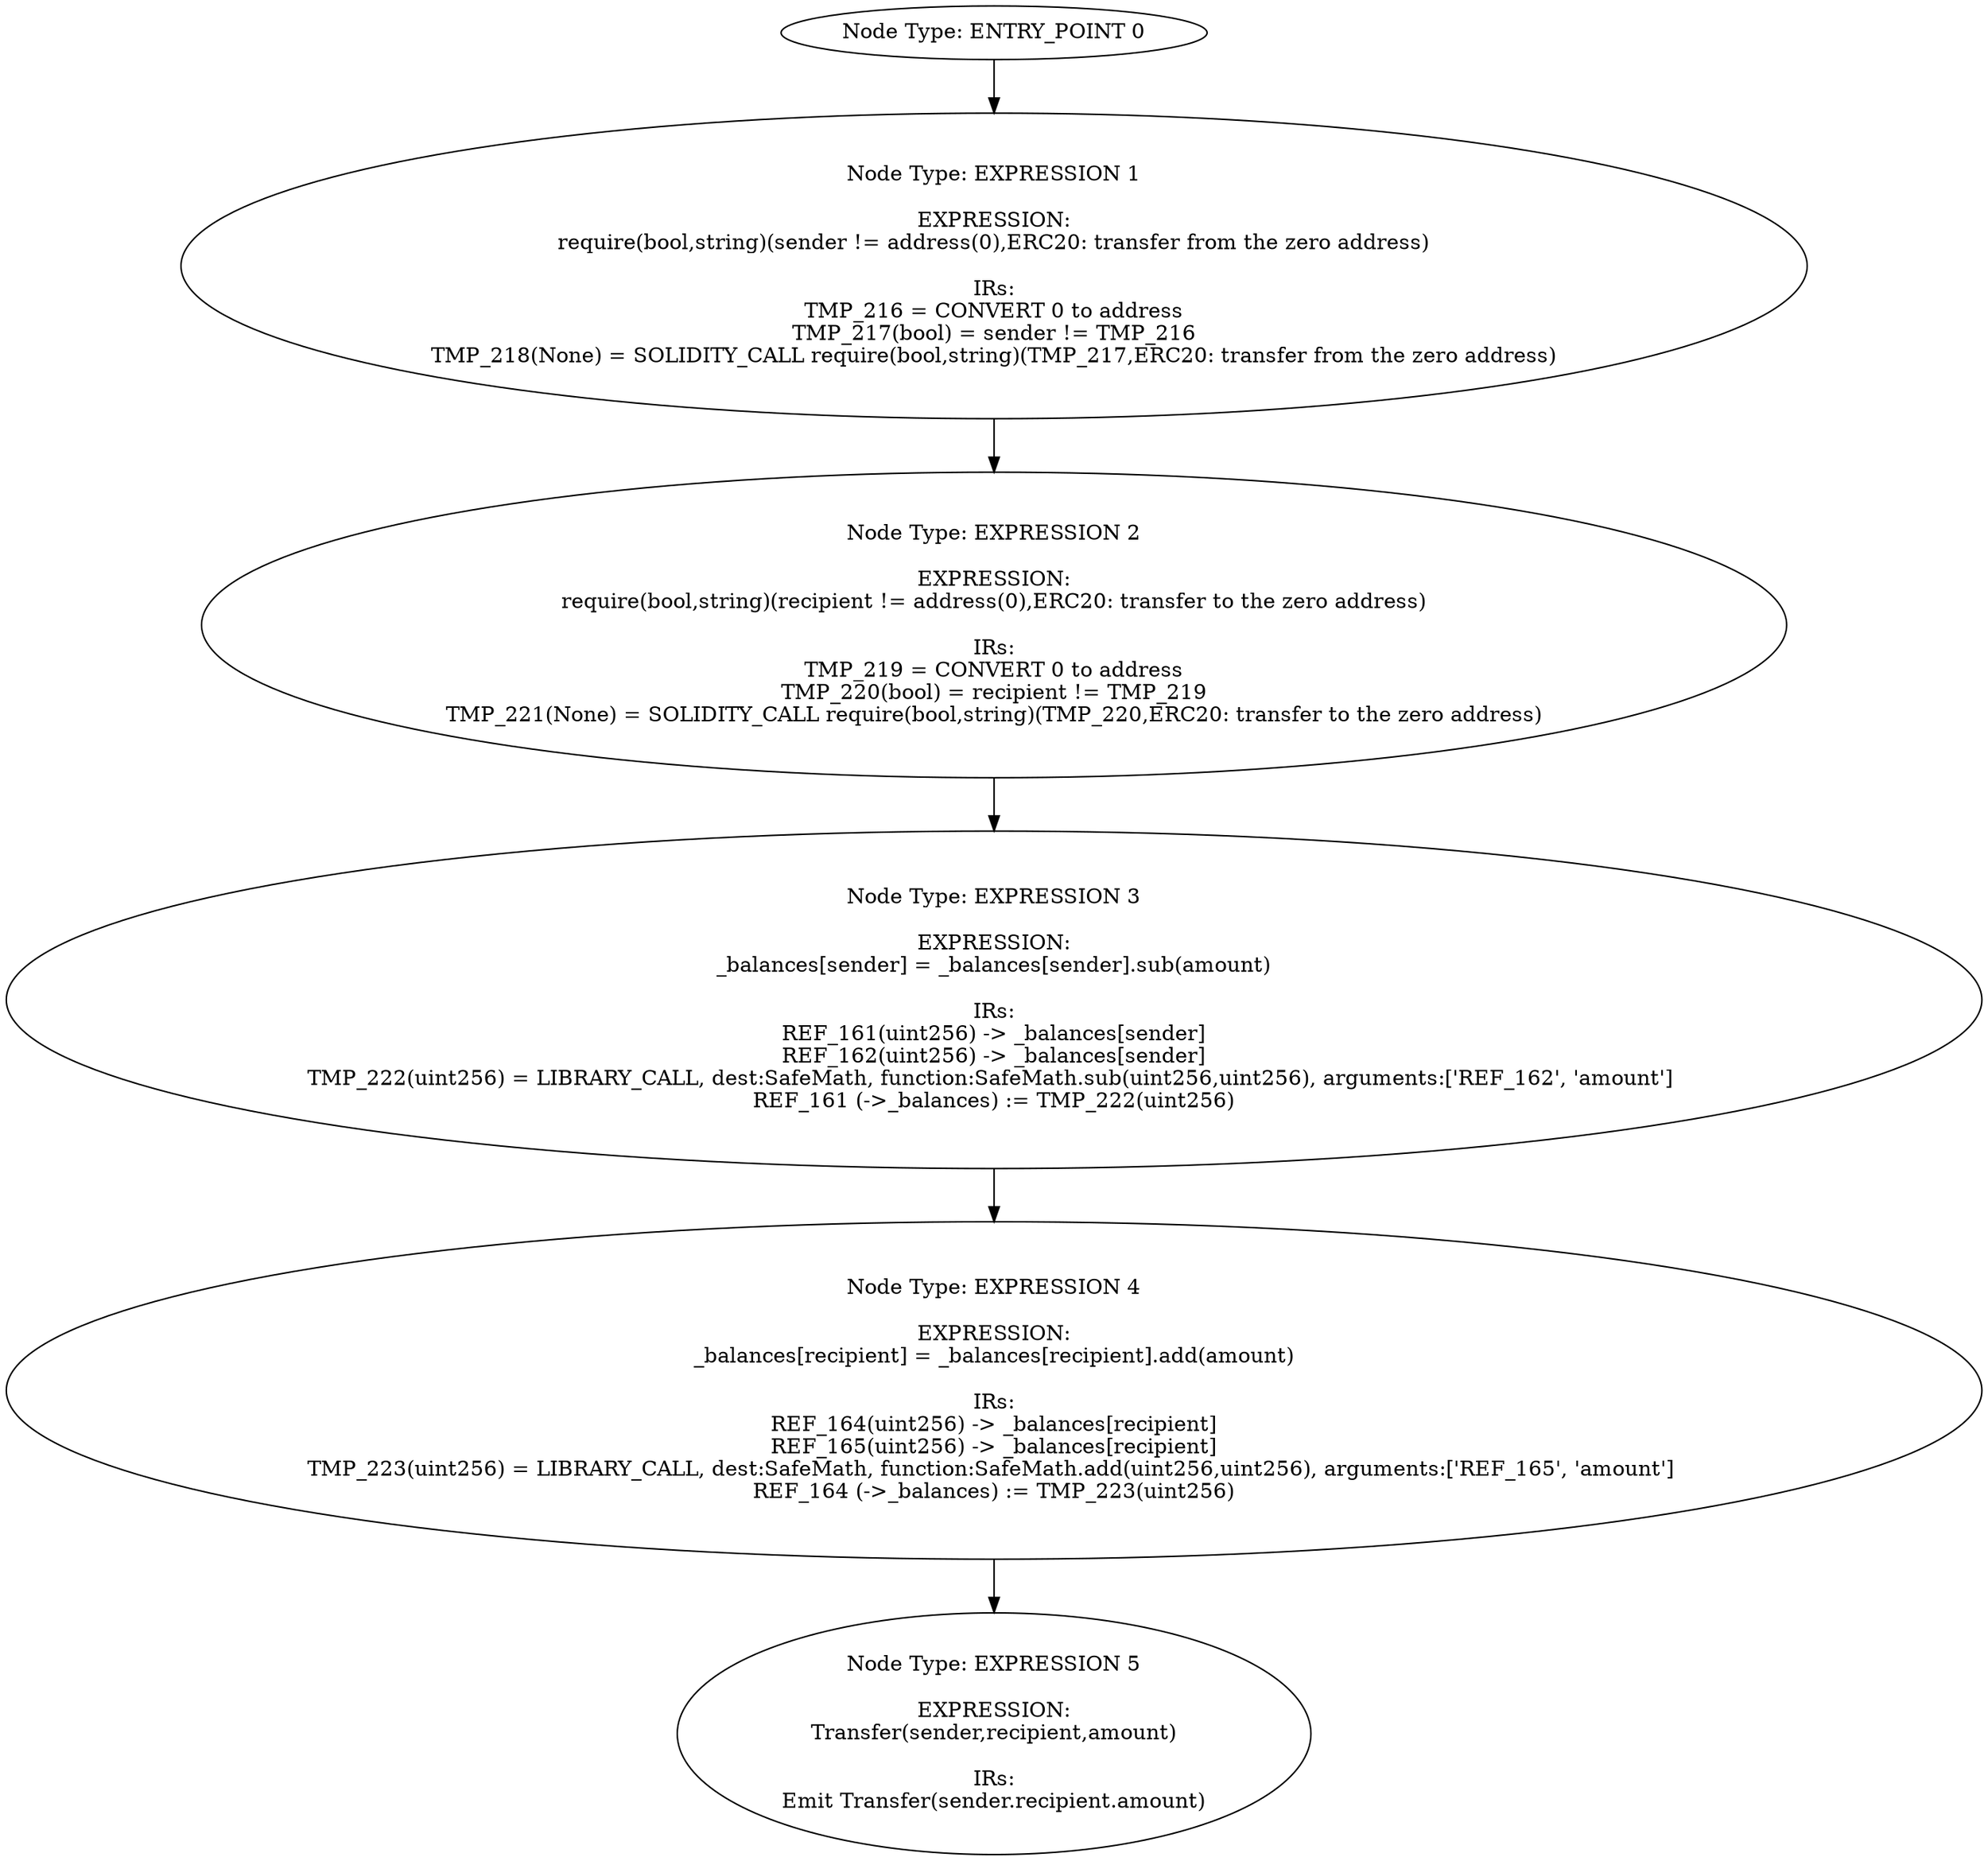digraph{
0[label="Node Type: ENTRY_POINT 0
"];
0->1;
1[label="Node Type: EXPRESSION 1

EXPRESSION:
require(bool,string)(sender != address(0),ERC20: transfer from the zero address)

IRs:
TMP_216 = CONVERT 0 to address
TMP_217(bool) = sender != TMP_216
TMP_218(None) = SOLIDITY_CALL require(bool,string)(TMP_217,ERC20: transfer from the zero address)"];
1->2;
2[label="Node Type: EXPRESSION 2

EXPRESSION:
require(bool,string)(recipient != address(0),ERC20: transfer to the zero address)

IRs:
TMP_219 = CONVERT 0 to address
TMP_220(bool) = recipient != TMP_219
TMP_221(None) = SOLIDITY_CALL require(bool,string)(TMP_220,ERC20: transfer to the zero address)"];
2->3;
3[label="Node Type: EXPRESSION 3

EXPRESSION:
_balances[sender] = _balances[sender].sub(amount)

IRs:
REF_161(uint256) -> _balances[sender]
REF_162(uint256) -> _balances[sender]
TMP_222(uint256) = LIBRARY_CALL, dest:SafeMath, function:SafeMath.sub(uint256,uint256), arguments:['REF_162', 'amount'] 
REF_161 (->_balances) := TMP_222(uint256)"];
3->4;
4[label="Node Type: EXPRESSION 4

EXPRESSION:
_balances[recipient] = _balances[recipient].add(amount)

IRs:
REF_164(uint256) -> _balances[recipient]
REF_165(uint256) -> _balances[recipient]
TMP_223(uint256) = LIBRARY_CALL, dest:SafeMath, function:SafeMath.add(uint256,uint256), arguments:['REF_165', 'amount'] 
REF_164 (->_balances) := TMP_223(uint256)"];
4->5;
5[label="Node Type: EXPRESSION 5

EXPRESSION:
Transfer(sender,recipient,amount)

IRs:
Emit Transfer(sender.recipient.amount)"];
}
